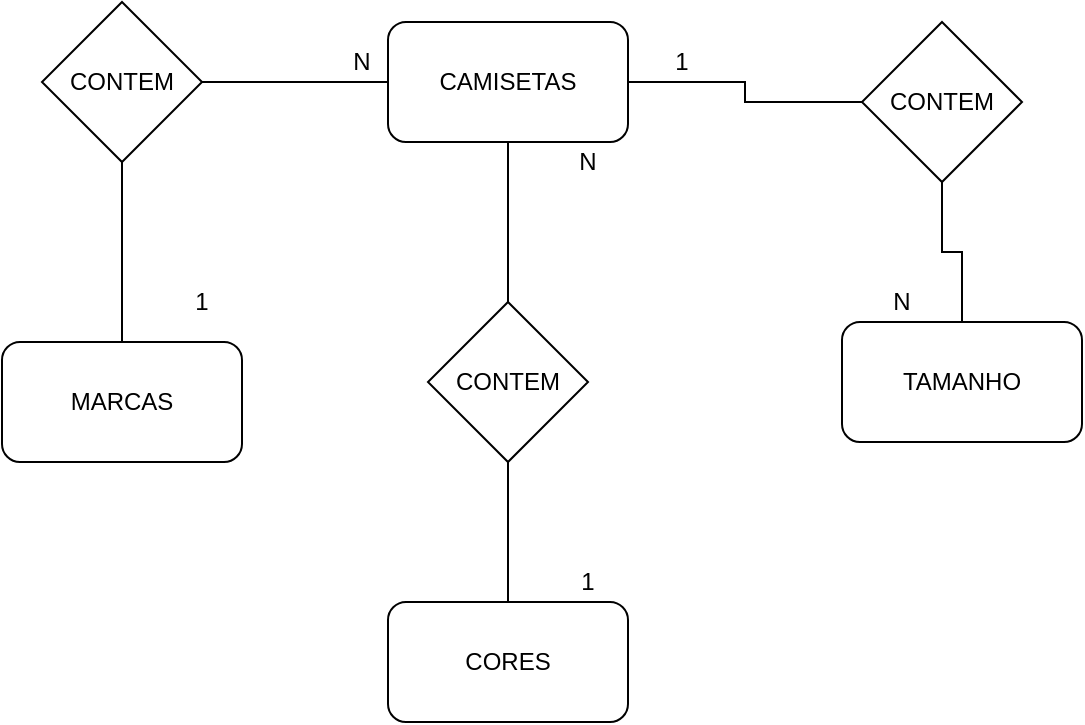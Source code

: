 <mxfile version="10.9.5" type="device"><diagram id="0_HHVZK-iJQeGVeuiJ5_" name="Page-1"><mxGraphModel dx="1346" dy="920" grid="1" gridSize="10" guides="1" tooltips="1" connect="1" arrows="1" fold="1" page="1" pageScale="1" pageWidth="827" pageHeight="1169" math="0" shadow="0"><root><mxCell id="0"/><mxCell id="1" parent="0"/><mxCell id="_b6spu5tU4PilndgUaLy-2" style="edgeStyle=orthogonalEdgeStyle;rounded=0;orthogonalLoop=1;jettySize=auto;html=1;endArrow=none;endFill=0;" edge="1" parent="1" source="_b6spu5tU4PilndgUaLy-1"><mxGeometry relative="1" as="geometry"><mxPoint x="413" y="240" as="targetPoint"/></mxGeometry></mxCell><mxCell id="_b6spu5tU4PilndgUaLy-8" style="edgeStyle=orthogonalEdgeStyle;rounded=0;orthogonalLoop=1;jettySize=auto;html=1;endArrow=none;endFill=0;" edge="1" parent="1" source="_b6spu5tU4PilndgUaLy-1"><mxGeometry relative="1" as="geometry"><mxPoint x="260.0" y="130" as="targetPoint"/></mxGeometry></mxCell><mxCell id="_b6spu5tU4PilndgUaLy-16" style="edgeStyle=orthogonalEdgeStyle;rounded=0;orthogonalLoop=1;jettySize=auto;html=1;endArrow=none;endFill=0;" edge="1" parent="1" source="_b6spu5tU4PilndgUaLy-1" target="_b6spu5tU4PilndgUaLy-15"><mxGeometry relative="1" as="geometry"/></mxCell><mxCell id="_b6spu5tU4PilndgUaLy-1" value="CAMISETAS" style="rounded=1;whiteSpace=wrap;html=1;" vertex="1" parent="1"><mxGeometry x="353" y="100" width="120" height="60" as="geometry"/></mxCell><mxCell id="_b6spu5tU4PilndgUaLy-4" style="edgeStyle=orthogonalEdgeStyle;rounded=0;orthogonalLoop=1;jettySize=auto;html=1;endArrow=none;endFill=0;" edge="1" parent="1" source="_b6spu5tU4PilndgUaLy-3"><mxGeometry relative="1" as="geometry"><mxPoint x="413" y="390" as="targetPoint"/></mxGeometry></mxCell><mxCell id="_b6spu5tU4PilndgUaLy-3" value="CONTEM" style="rhombus;whiteSpace=wrap;html=1;" vertex="1" parent="1"><mxGeometry x="373" y="240" width="80" height="80" as="geometry"/></mxCell><mxCell id="_b6spu5tU4PilndgUaLy-5" value="CORES" style="rounded=1;whiteSpace=wrap;html=1;" vertex="1" parent="1"><mxGeometry x="353" y="390" width="120" height="60" as="geometry"/></mxCell><mxCell id="_b6spu5tU4PilndgUaLy-6" value="N" style="text;html=1;strokeColor=none;fillColor=none;align=center;verticalAlign=middle;whiteSpace=wrap;rounded=0;" vertex="1" parent="1"><mxGeometry x="433" y="160" width="40" height="20" as="geometry"/></mxCell><mxCell id="_b6spu5tU4PilndgUaLy-7" value="1" style="text;html=1;strokeColor=none;fillColor=none;align=center;verticalAlign=middle;whiteSpace=wrap;rounded=0;" vertex="1" parent="1"><mxGeometry x="433" y="370" width="40" height="20" as="geometry"/></mxCell><mxCell id="_b6spu5tU4PilndgUaLy-11" style="edgeStyle=orthogonalEdgeStyle;rounded=0;orthogonalLoop=1;jettySize=auto;html=1;endArrow=none;endFill=0;" edge="1" parent="1" source="_b6spu5tU4PilndgUaLy-9" target="_b6spu5tU4PilndgUaLy-10"><mxGeometry relative="1" as="geometry"/></mxCell><mxCell id="_b6spu5tU4PilndgUaLy-9" value="CONTEM" style="rhombus;whiteSpace=wrap;html=1;" vertex="1" parent="1"><mxGeometry x="180" y="90" width="80" height="80" as="geometry"/></mxCell><mxCell id="_b6spu5tU4PilndgUaLy-10" value="MARCAS" style="rounded=1;whiteSpace=wrap;html=1;" vertex="1" parent="1"><mxGeometry x="160" y="260" width="120" height="60" as="geometry"/></mxCell><mxCell id="_b6spu5tU4PilndgUaLy-12" value="1" style="text;html=1;strokeColor=none;fillColor=none;align=center;verticalAlign=middle;whiteSpace=wrap;rounded=0;" vertex="1" parent="1"><mxGeometry x="240" y="230" width="40" height="20" as="geometry"/></mxCell><mxCell id="_b6spu5tU4PilndgUaLy-13" value="N" style="text;html=1;strokeColor=none;fillColor=none;align=center;verticalAlign=middle;whiteSpace=wrap;rounded=0;" vertex="1" parent="1"><mxGeometry x="320" y="110" width="40" height="20" as="geometry"/></mxCell><mxCell id="_b6spu5tU4PilndgUaLy-14" value="TAMANHO" style="rounded=1;whiteSpace=wrap;html=1;" vertex="1" parent="1"><mxGeometry x="580" y="250" width="120" height="60" as="geometry"/></mxCell><mxCell id="_b6spu5tU4PilndgUaLy-17" style="edgeStyle=orthogonalEdgeStyle;rounded=0;orthogonalLoop=1;jettySize=auto;html=1;endArrow=none;endFill=0;" edge="1" parent="1" source="_b6spu5tU4PilndgUaLy-15" target="_b6spu5tU4PilndgUaLy-14"><mxGeometry relative="1" as="geometry"/></mxCell><mxCell id="_b6spu5tU4PilndgUaLy-15" value="CONTEM" style="rhombus;whiteSpace=wrap;html=1;" vertex="1" parent="1"><mxGeometry x="590" y="100" width="80" height="80" as="geometry"/></mxCell><mxCell id="_b6spu5tU4PilndgUaLy-18" value="N" style="text;html=1;strokeColor=none;fillColor=none;align=center;verticalAlign=middle;whiteSpace=wrap;rounded=0;" vertex="1" parent="1"><mxGeometry x="590" y="230" width="40" height="20" as="geometry"/></mxCell><mxCell id="_b6spu5tU4PilndgUaLy-19" value="1" style="text;html=1;strokeColor=none;fillColor=none;align=center;verticalAlign=middle;whiteSpace=wrap;rounded=0;" vertex="1" parent="1"><mxGeometry x="480" y="110" width="40" height="20" as="geometry"/></mxCell></root></mxGraphModel></diagram><diagram id="1IqrQjfCFI340VjAqJJB" name="Page-2"><mxGraphModel dx="942" dy="644" grid="1" gridSize="10" guides="1" tooltips="1" connect="1" arrows="1" fold="1" page="1" pageScale="1" pageWidth="827" pageHeight="1169" math="0" shadow="0"><root><mxCell id="PCdkSzWuWnMiymk9968w-0"/><mxCell id="PCdkSzWuWnMiymk9968w-1" parent="PCdkSzWuWnMiymk9968w-0"/><mxCell id="PCdkSzWuWnMiymk9968w-2" value="Marcas" style="swimlane;fontStyle=0;childLayout=stackLayout;horizontal=1;startSize=26;fillColor=#e0e0e0;horizontalStack=0;resizeParent=1;resizeParentMax=0;resizeLast=0;collapsible=1;marginBottom=0;swimlaneFillColor=#ffffff;align=center;fontSize=14;" vertex="1" parent="PCdkSzWuWnMiymk9968w-1"><mxGeometry x="110" y="110" width="160" height="82" as="geometry"/></mxCell><mxCell id="PCdkSzWuWnMiymk9968w-3" value="IdMarca : int" style="shape=partialRectangle;top=0;left=0;right=0;bottom=1;align=left;verticalAlign=middle;fillColor=none;spacingLeft=34;spacingRight=4;overflow=hidden;rotatable=0;points=[[0,0.5],[1,0.5]];portConstraint=eastwest;dropTarget=0;fontStyle=5;fontSize=12;" vertex="1" parent="PCdkSzWuWnMiymk9968w-2"><mxGeometry y="26" width="160" height="30" as="geometry"/></mxCell><mxCell id="PCdkSzWuWnMiymk9968w-4" value="PK" style="shape=partialRectangle;top=0;left=0;bottom=0;fillColor=none;align=left;verticalAlign=middle;spacingLeft=4;spacingRight=4;overflow=hidden;rotatable=0;points=[];portConstraint=eastwest;part=1;fontSize=12;" vertex="1" connectable="0" parent="PCdkSzWuWnMiymk9968w-3"><mxGeometry width="30" height="30" as="geometry"/></mxCell><mxCell id="PCdkSzWuWnMiymk9968w-5" value="Nome : string" style="shape=partialRectangle;top=0;left=0;right=0;bottom=0;align=left;verticalAlign=top;fillColor=none;spacingLeft=34;spacingRight=4;overflow=hidden;rotatable=0;points=[[0,0.5],[1,0.5]];portConstraint=eastwest;dropTarget=0;fontSize=12;" vertex="1" parent="PCdkSzWuWnMiymk9968w-2"><mxGeometry y="56" width="160" height="26" as="geometry"/></mxCell><mxCell id="PCdkSzWuWnMiymk9968w-6" value="" style="shape=partialRectangle;top=0;left=0;bottom=0;fillColor=none;align=left;verticalAlign=top;spacingLeft=4;spacingRight=4;overflow=hidden;rotatable=0;points=[];portConstraint=eastwest;part=1;fontSize=12;" vertex="1" connectable="0" parent="PCdkSzWuWnMiymk9968w-5"><mxGeometry width="30" height="26" as="geometry"/></mxCell><mxCell id="PCdkSzWuWnMiymk9968w-13" value="Tamanho" style="swimlane;fontStyle=0;childLayout=stackLayout;horizontal=1;startSize=26;fillColor=#e0e0e0;horizontalStack=0;resizeParent=1;resizeParentMax=0;resizeLast=0;collapsible=1;marginBottom=0;swimlaneFillColor=#ffffff;align=center;fontSize=14;" vertex="1" parent="PCdkSzWuWnMiymk9968w-1"><mxGeometry x="330" y="110" width="160" height="82" as="geometry"/></mxCell><mxCell id="PCdkSzWuWnMiymk9968w-14" value="IdTamanho : int" style="shape=partialRectangle;top=0;left=0;right=0;bottom=1;align=left;verticalAlign=middle;fillColor=none;spacingLeft=34;spacingRight=4;overflow=hidden;rotatable=0;points=[[0,0.5],[1,0.5]];portConstraint=eastwest;dropTarget=0;fontStyle=5;fontSize=12;" vertex="1" parent="PCdkSzWuWnMiymk9968w-13"><mxGeometry y="26" width="160" height="30" as="geometry"/></mxCell><mxCell id="PCdkSzWuWnMiymk9968w-15" value="PK" style="shape=partialRectangle;top=0;left=0;bottom=0;fillColor=none;align=left;verticalAlign=middle;spacingLeft=4;spacingRight=4;overflow=hidden;rotatable=0;points=[];portConstraint=eastwest;part=1;fontSize=12;" vertex="1" connectable="0" parent="PCdkSzWuWnMiymk9968w-14"><mxGeometry width="30" height="30" as="geometry"/></mxCell><mxCell id="PCdkSzWuWnMiymk9968w-16" value="Tamanho : string" style="shape=partialRectangle;top=0;left=0;right=0;bottom=0;align=left;verticalAlign=top;fillColor=none;spacingLeft=34;spacingRight=4;overflow=hidden;rotatable=0;points=[[0,0.5],[1,0.5]];portConstraint=eastwest;dropTarget=0;fontSize=12;" vertex="1" parent="PCdkSzWuWnMiymk9968w-13"><mxGeometry y="56" width="160" height="26" as="geometry"/></mxCell><mxCell id="PCdkSzWuWnMiymk9968w-17" value="" style="shape=partialRectangle;top=0;left=0;bottom=0;fillColor=none;align=left;verticalAlign=top;spacingLeft=4;spacingRight=4;overflow=hidden;rotatable=0;points=[];portConstraint=eastwest;part=1;fontSize=12;" vertex="1" connectable="0" parent="PCdkSzWuWnMiymk9968w-16"><mxGeometry width="30" height="26" as="geometry"/></mxCell><mxCell id="PCdkSzWuWnMiymk9968w-24" value="Cores" style="swimlane;fontStyle=0;childLayout=stackLayout;horizontal=1;startSize=26;fillColor=#e0e0e0;horizontalStack=0;resizeParent=1;resizeParentMax=0;resizeLast=0;collapsible=1;marginBottom=0;swimlaneFillColor=#ffffff;align=center;fontSize=14;" vertex="1" parent="PCdkSzWuWnMiymk9968w-1"><mxGeometry x="120" y="240" width="160" height="82" as="geometry"/></mxCell><mxCell id="PCdkSzWuWnMiymk9968w-25" value="IdCor : int" style="shape=partialRectangle;top=0;left=0;right=0;bottom=1;align=left;verticalAlign=middle;fillColor=none;spacingLeft=34;spacingRight=4;overflow=hidden;rotatable=0;points=[[0,0.5],[1,0.5]];portConstraint=eastwest;dropTarget=0;fontStyle=5;fontSize=12;" vertex="1" parent="PCdkSzWuWnMiymk9968w-24"><mxGeometry y="26" width="160" height="30" as="geometry"/></mxCell><mxCell id="PCdkSzWuWnMiymk9968w-26" value="PK" style="shape=partialRectangle;top=0;left=0;bottom=0;fillColor=none;align=left;verticalAlign=middle;spacingLeft=4;spacingRight=4;overflow=hidden;rotatable=0;points=[];portConstraint=eastwest;part=1;fontSize=12;" vertex="1" connectable="0" parent="PCdkSzWuWnMiymk9968w-25"><mxGeometry width="30" height="30" as="geometry"/></mxCell><mxCell id="PCdkSzWuWnMiymk9968w-27" value="Nome : string" style="shape=partialRectangle;top=0;left=0;right=0;bottom=0;align=left;verticalAlign=top;fillColor=none;spacingLeft=34;spacingRight=4;overflow=hidden;rotatable=0;points=[[0,0.5],[1,0.5]];portConstraint=eastwest;dropTarget=0;fontSize=12;" vertex="1" parent="PCdkSzWuWnMiymk9968w-24"><mxGeometry y="56" width="160" height="26" as="geometry"/></mxCell><mxCell id="PCdkSzWuWnMiymk9968w-28" value="" style="shape=partialRectangle;top=0;left=0;bottom=0;fillColor=none;align=left;verticalAlign=top;spacingLeft=4;spacingRight=4;overflow=hidden;rotatable=0;points=[];portConstraint=eastwest;part=1;fontSize=12;" vertex="1" connectable="0" parent="PCdkSzWuWnMiymk9968w-27"><mxGeometry width="30" height="26" as="geometry"/></mxCell><mxCell id="PCdkSzWuWnMiymk9968w-35" value="Camisetas" style="swimlane;fontStyle=0;childLayout=stackLayout;horizontal=1;startSize=26;fillColor=#e0e0e0;horizontalStack=0;resizeParent=1;resizeParentMax=0;resizeLast=0;collapsible=1;marginBottom=0;swimlaneFillColor=#ffffff;align=center;fontSize=14;" vertex="1" parent="PCdkSzWuWnMiymk9968w-1"><mxGeometry x="345" y="240" width="160" height="144" as="geometry"/></mxCell><mxCell id="PCdkSzWuWnMiymk9968w-36" value="IdCamitas : int" style="shape=partialRectangle;top=0;left=0;right=0;bottom=1;align=left;verticalAlign=middle;fillColor=none;spacingLeft=34;spacingRight=4;overflow=hidden;rotatable=0;points=[[0,0.5],[1,0.5]];portConstraint=eastwest;dropTarget=0;fontStyle=5;fontSize=12;" vertex="1" parent="PCdkSzWuWnMiymk9968w-35"><mxGeometry y="26" width="160" height="30" as="geometry"/></mxCell><mxCell id="PCdkSzWuWnMiymk9968w-37" value="PK" style="shape=partialRectangle;top=0;left=0;bottom=0;fillColor=none;align=left;verticalAlign=middle;spacingLeft=4;spacingRight=4;overflow=hidden;rotatable=0;points=[];portConstraint=eastwest;part=1;fontSize=12;" vertex="1" connectable="0" parent="PCdkSzWuWnMiymk9968w-36"><mxGeometry width="30" height="30" as="geometry"/></mxCell><mxCell id="PCdkSzWuWnMiymk9968w-38" value="IdMarca : int" style="shape=partialRectangle;top=0;left=0;right=0;bottom=0;align=left;verticalAlign=top;fillColor=none;spacingLeft=34;spacingRight=4;overflow=hidden;rotatable=0;points=[[0,0.5],[1,0.5]];portConstraint=eastwest;dropTarget=0;fontSize=12;" vertex="1" parent="PCdkSzWuWnMiymk9968w-35"><mxGeometry y="56" width="160" height="26" as="geometry"/></mxCell><mxCell id="PCdkSzWuWnMiymk9968w-39" value="FK" style="shape=partialRectangle;top=0;left=0;bottom=0;fillColor=none;align=left;verticalAlign=top;spacingLeft=4;spacingRight=4;overflow=hidden;rotatable=0;points=[];portConstraint=eastwest;part=1;fontSize=12;" vertex="1" connectable="0" parent="PCdkSzWuWnMiymk9968w-38"><mxGeometry width="30" height="26" as="geometry"/></mxCell><mxCell id="PCdkSzWuWnMiymk9968w-40" value="IdCores : int" style="shape=partialRectangle;top=0;left=0;right=0;bottom=0;align=left;verticalAlign=top;fillColor=none;spacingLeft=34;spacingRight=4;overflow=hidden;rotatable=0;points=[[0,0.5],[1,0.5]];portConstraint=eastwest;dropTarget=0;fontSize=12;" vertex="1" parent="PCdkSzWuWnMiymk9968w-35"><mxGeometry y="82" width="160" height="26" as="geometry"/></mxCell><mxCell id="PCdkSzWuWnMiymk9968w-41" value="FK" style="shape=partialRectangle;top=0;left=0;bottom=0;fillColor=none;align=left;verticalAlign=top;spacingLeft=4;spacingRight=4;overflow=hidden;rotatable=0;points=[];portConstraint=eastwest;part=1;fontSize=12;" vertex="1" connectable="0" parent="PCdkSzWuWnMiymk9968w-40"><mxGeometry width="30" height="26" as="geometry"/></mxCell><mxCell id="PCdkSzWuWnMiymk9968w-42" value="IdTamanho ; int" style="shape=partialRectangle;top=0;left=0;right=0;bottom=0;align=left;verticalAlign=top;fillColor=none;spacingLeft=34;spacingRight=4;overflow=hidden;rotatable=0;points=[[0,0.5],[1,0.5]];portConstraint=eastwest;dropTarget=0;fontSize=12;" vertex="1" parent="PCdkSzWuWnMiymk9968w-35"><mxGeometry y="108" width="160" height="26" as="geometry"/></mxCell><mxCell id="PCdkSzWuWnMiymk9968w-43" value="FK" style="shape=partialRectangle;top=0;left=0;bottom=0;fillColor=none;align=left;verticalAlign=top;spacingLeft=4;spacingRight=4;overflow=hidden;rotatable=0;points=[];portConstraint=eastwest;part=1;fontSize=12;" vertex="1" connectable="0" parent="PCdkSzWuWnMiymk9968w-42"><mxGeometry width="30" height="26" as="geometry"/></mxCell><mxCell id="PCdkSzWuWnMiymk9968w-44" value="" style="shape=partialRectangle;top=0;left=0;right=0;bottom=0;align=left;verticalAlign=top;fillColor=none;spacingLeft=34;spacingRight=4;overflow=hidden;rotatable=0;points=[[0,0.5],[1,0.5]];portConstraint=eastwest;dropTarget=0;fontSize=12;" vertex="1" parent="PCdkSzWuWnMiymk9968w-35"><mxGeometry y="134" width="160" height="10" as="geometry"/></mxCell><mxCell id="PCdkSzWuWnMiymk9968w-45" value="" style="shape=partialRectangle;top=0;left=0;bottom=0;fillColor=none;align=left;verticalAlign=top;spacingLeft=4;spacingRight=4;overflow=hidden;rotatable=0;points=[];portConstraint=eastwest;part=1;fontSize=12;" vertex="1" connectable="0" parent="PCdkSzWuWnMiymk9968w-44"><mxGeometry width="30" height="10" as="geometry"/></mxCell></root></mxGraphModel></diagram></mxfile>